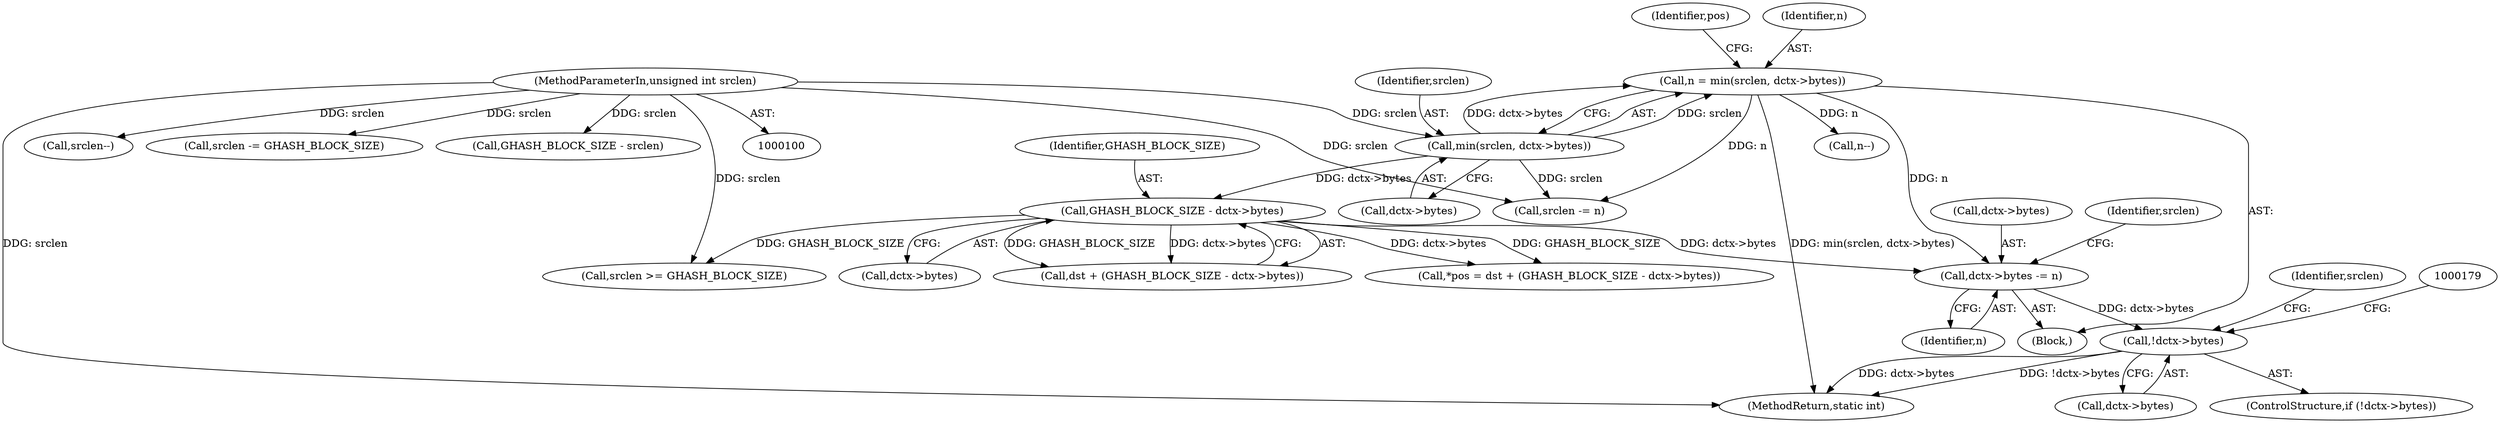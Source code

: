 digraph "0_linux_7ed47b7d142ec99ad6880bbbec51e9f12b3af74c_0@pointer" {
"1000154" [label="(Call,dctx->bytes -= n)"];
"1000137" [label="(Call,n = min(srclen, dctx->bytes))"];
"1000139" [label="(Call,min(srclen, dctx->bytes))"];
"1000103" [label="(MethodParameterIn,unsigned int srclen)"];
"1000149" [label="(Call,GHASH_BLOCK_SIZE - dctx->bytes)"];
"1000173" [label="(Call,!dctx->bytes)"];
"1000103" [label="(MethodParameterIn,unsigned int srclen)"];
"1000140" [label="(Identifier,srclen)"];
"1000135" [label="(Block,)"];
"1000154" [label="(Call,dctx->bytes -= n)"];
"1000141" [label="(Call,dctx->bytes)"];
"1000185" [label="(Call,srclen >= GHASH_BLOCK_SIZE)"];
"1000155" [label="(Call,dctx->bytes)"];
"1000172" [label="(ControlStructure,if (!dctx->bytes))"];
"1000174" [label="(Call,dctx->bytes)"];
"1000163" [label="(Call,n--)"];
"1000146" [label="(Identifier,pos)"];
"1000228" [label="(MethodReturn,static int)"];
"1000217" [label="(Call,srclen--)"];
"1000203" [label="(Call,srclen -= GHASH_BLOCK_SIZE)"];
"1000213" [label="(Call,GHASH_BLOCK_SIZE - srclen)"];
"1000149" [label="(Call,GHASH_BLOCK_SIZE - dctx->bytes)"];
"1000159" [label="(Call,srclen -= n)"];
"1000173" [label="(Call,!dctx->bytes)"];
"1000147" [label="(Call,dst + (GHASH_BLOCK_SIZE - dctx->bytes))"];
"1000158" [label="(Identifier,n)"];
"1000186" [label="(Identifier,srclen)"];
"1000138" [label="(Identifier,n)"];
"1000145" [label="(Call,*pos = dst + (GHASH_BLOCK_SIZE - dctx->bytes))"];
"1000137" [label="(Call,n = min(srclen, dctx->bytes))"];
"1000139" [label="(Call,min(srclen, dctx->bytes))"];
"1000160" [label="(Identifier,srclen)"];
"1000151" [label="(Call,dctx->bytes)"];
"1000150" [label="(Identifier,GHASH_BLOCK_SIZE)"];
"1000154" -> "1000135"  [label="AST: "];
"1000154" -> "1000158"  [label="CFG: "];
"1000155" -> "1000154"  [label="AST: "];
"1000158" -> "1000154"  [label="AST: "];
"1000160" -> "1000154"  [label="CFG: "];
"1000137" -> "1000154"  [label="DDG: n"];
"1000149" -> "1000154"  [label="DDG: dctx->bytes"];
"1000154" -> "1000173"  [label="DDG: dctx->bytes"];
"1000137" -> "1000135"  [label="AST: "];
"1000137" -> "1000139"  [label="CFG: "];
"1000138" -> "1000137"  [label="AST: "];
"1000139" -> "1000137"  [label="AST: "];
"1000146" -> "1000137"  [label="CFG: "];
"1000137" -> "1000228"  [label="DDG: min(srclen, dctx->bytes)"];
"1000139" -> "1000137"  [label="DDG: srclen"];
"1000139" -> "1000137"  [label="DDG: dctx->bytes"];
"1000137" -> "1000159"  [label="DDG: n"];
"1000137" -> "1000163"  [label="DDG: n"];
"1000139" -> "1000141"  [label="CFG: "];
"1000140" -> "1000139"  [label="AST: "];
"1000141" -> "1000139"  [label="AST: "];
"1000103" -> "1000139"  [label="DDG: srclen"];
"1000139" -> "1000149"  [label="DDG: dctx->bytes"];
"1000139" -> "1000159"  [label="DDG: srclen"];
"1000103" -> "1000100"  [label="AST: "];
"1000103" -> "1000228"  [label="DDG: srclen"];
"1000103" -> "1000159"  [label="DDG: srclen"];
"1000103" -> "1000185"  [label="DDG: srclen"];
"1000103" -> "1000203"  [label="DDG: srclen"];
"1000103" -> "1000213"  [label="DDG: srclen"];
"1000103" -> "1000217"  [label="DDG: srclen"];
"1000149" -> "1000147"  [label="AST: "];
"1000149" -> "1000151"  [label="CFG: "];
"1000150" -> "1000149"  [label="AST: "];
"1000151" -> "1000149"  [label="AST: "];
"1000147" -> "1000149"  [label="CFG: "];
"1000149" -> "1000145"  [label="DDG: GHASH_BLOCK_SIZE"];
"1000149" -> "1000145"  [label="DDG: dctx->bytes"];
"1000149" -> "1000147"  [label="DDG: GHASH_BLOCK_SIZE"];
"1000149" -> "1000147"  [label="DDG: dctx->bytes"];
"1000149" -> "1000185"  [label="DDG: GHASH_BLOCK_SIZE"];
"1000173" -> "1000172"  [label="AST: "];
"1000173" -> "1000174"  [label="CFG: "];
"1000174" -> "1000173"  [label="AST: "];
"1000179" -> "1000173"  [label="CFG: "];
"1000186" -> "1000173"  [label="CFG: "];
"1000173" -> "1000228"  [label="DDG: !dctx->bytes"];
"1000173" -> "1000228"  [label="DDG: dctx->bytes"];
}
